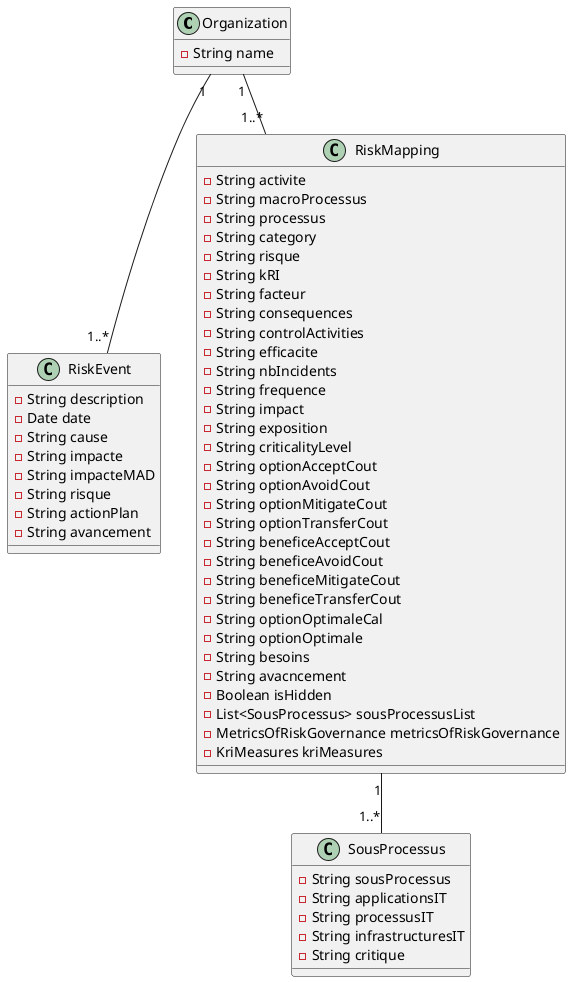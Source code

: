 @startuml


class Organization {
     -String name
}

 class RiskEvent {
    - String description 
    - Date date 
    - String cause 
    - String impacte 
    - String impacteMAD 
    - String risque 
    - String actionPlan 
    - String avancement 
}


 class SousProcessus {
    - String sousProcessus 
    - String applicationsIT
    - String processusIT
    - String infrastructuresIT
    - String critique
}


 class RiskMapping {
    - String activite 
    - String macroProcessus 
    - String processus 
    - String category 
    - String risque 
    - String kRI 
    - String facteur 
    - String consequences 
    - String controlActivities 
    - String efficacite 
    - String nbIncidents 
    - String frequence 
    - String impact 
    - String exposition 
    - String criticalityLevel 
    - String optionAcceptCout 
    - String optionAvoidCout 
    - String optionMitigateCout 
    - String optionTransferCout 
    - String beneficeAcceptCout 
    - String beneficeAvoidCout 
    - String beneficeMitigateCout 
    - String beneficeTransferCout 
    - String optionOptimaleCal 
    - String optionOptimale 
    - String besoins 
    - String avacncement 
    - Boolean isHidden 
    - List<SousProcessus> sousProcessusList 
    - MetricsOfRiskGovernance metricsOfRiskGovernance  
    - KriMeasures kriMeasures 

}



Organization "1" -- "1..*" RiskEvent
RiskMapping "1" -- "1..*" SousProcessus

Organization "1" -- "1..*" RiskMapping
 



@enduml